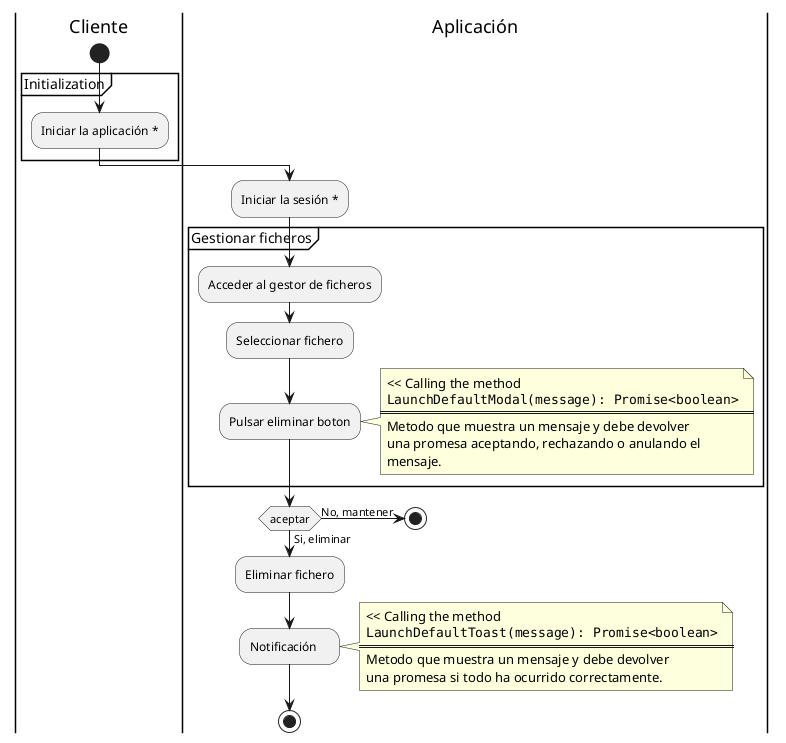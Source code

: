 @startuml
'https://plantuml.com/activity-diagram-beta
'!theme amiga from https://raw.githubusercontent.com/plantuml/plantuml/master/themes

'Eliminar un fichero
skinparam defaultFontName consolas
skinparam minClassWidth 100
skinparam conditionStyle inside

|Cliente|

  start
  partition Initialization {
    :Iniciar la aplicación *;
  }

  |Aplicación|

  :Iniciar la sesión *;

  partition "Gestionar ficheros" {
    :Acceder al gestor de ficheros;

    :Seleccionar fichero;
    :Pulsar eliminar boton;
    note right
      << Calling the method
      ""LaunchDefaultModal(message): Promise<boolean>""
      ====
      Metodo que muestra un mensaje y debe devolver
      una promesa aceptando, rechazando o anulando el
      mensaje.
    end note
  }

  if (aceptar) then (Si, eliminar)
    :Eliminar fichero;
   :Notificación;
    note right
      << Calling the method
      ""LaunchDefaultToast(message): Promise<boolean>""
      ====
      Metodo que muestra un mensaje y debe devolver
      una promesa si todo ha ocurrido correctamente.
    end note
  else (No, mantener)
    stop
  endif

  stop



@enduml
